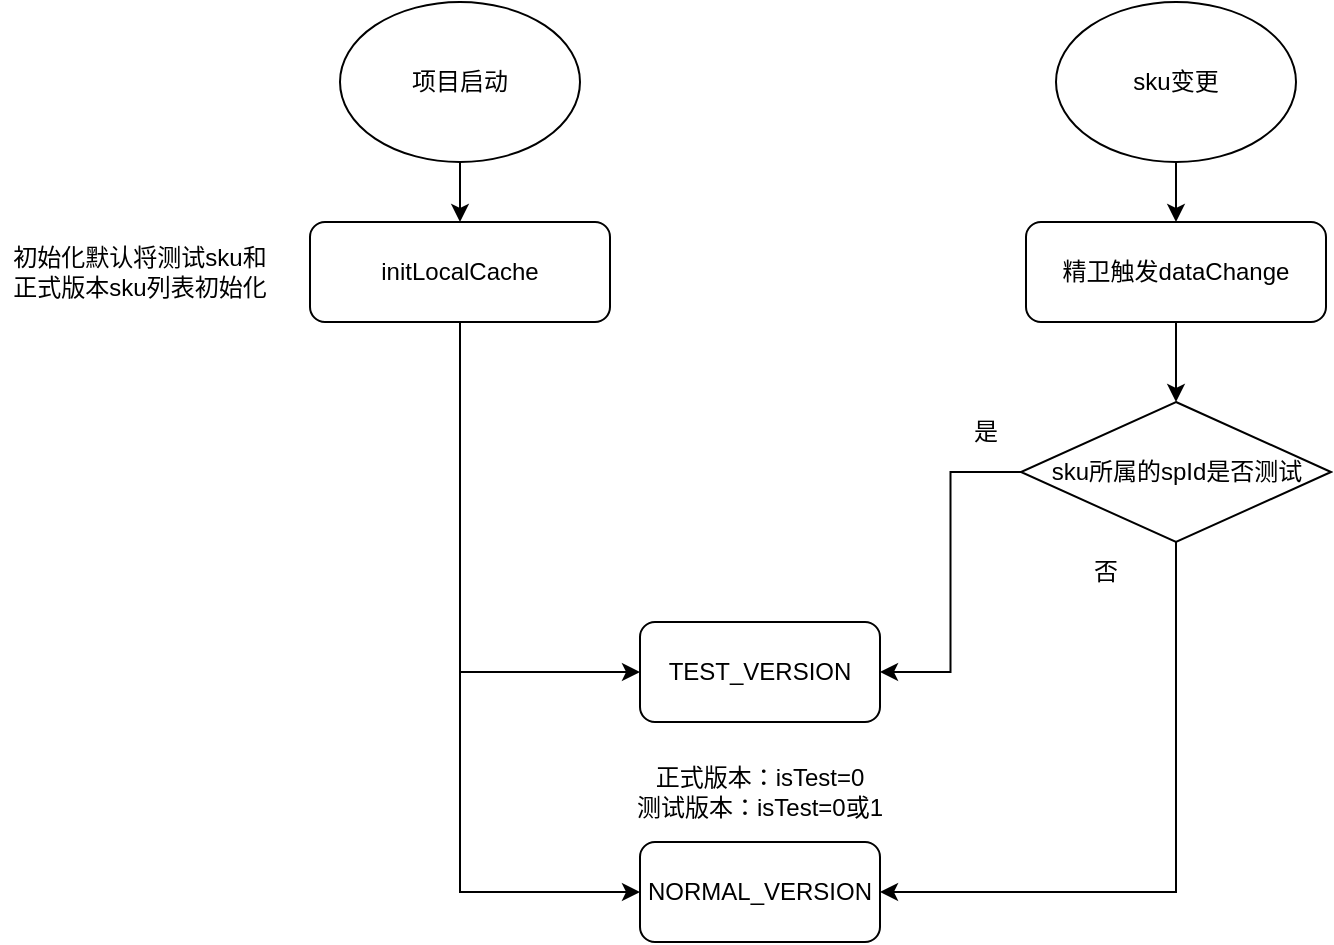 <mxfile version="26.0.5">
  <diagram name="第 1 页" id="MuTb_cm9kqDbKuGd1V46">
    <mxGraphModel dx="2067" dy="701" grid="1" gridSize="10" guides="1" tooltips="1" connect="1" arrows="1" fold="1" page="1" pageScale="1" pageWidth="827" pageHeight="1169" math="0" shadow="0">
      <root>
        <mxCell id="0" />
        <mxCell id="1" parent="0" />
        <mxCell id="LDq6p9TTaETav7FcXZGg-16" style="edgeStyle=orthogonalEdgeStyle;rounded=0;orthogonalLoop=1;jettySize=auto;html=1;exitX=0.5;exitY=1;exitDx=0;exitDy=0;entryX=0.5;entryY=0;entryDx=0;entryDy=0;" edge="1" parent="1" source="LDq6p9TTaETav7FcXZGg-1" target="LDq6p9TTaETav7FcXZGg-5">
          <mxGeometry relative="1" as="geometry" />
        </mxCell>
        <mxCell id="LDq6p9TTaETav7FcXZGg-1" value="项目启动" style="ellipse;whiteSpace=wrap;html=1;fillColor=none;" vertex="1" parent="1">
          <mxGeometry x="130" y="70" width="120" height="80" as="geometry" />
        </mxCell>
        <mxCell id="LDq6p9TTaETav7FcXZGg-14" style="edgeStyle=orthogonalEdgeStyle;rounded=0;orthogonalLoop=1;jettySize=auto;html=1;exitX=0.5;exitY=1;exitDx=0;exitDy=0;entryX=0.5;entryY=0;entryDx=0;entryDy=0;" edge="1" parent="1" source="LDq6p9TTaETav7FcXZGg-2" target="LDq6p9TTaETav7FcXZGg-6">
          <mxGeometry relative="1" as="geometry" />
        </mxCell>
        <mxCell id="LDq6p9TTaETav7FcXZGg-2" value="sku变更" style="ellipse;whiteSpace=wrap;html=1;fillColor=none;" vertex="1" parent="1">
          <mxGeometry x="488" y="70" width="120" height="80" as="geometry" />
        </mxCell>
        <mxCell id="LDq6p9TTaETav7FcXZGg-3" value="TEST_VERSION" style="rounded=1;whiteSpace=wrap;html=1;fillColor=none;" vertex="1" parent="1">
          <mxGeometry x="280" y="380" width="120" height="50" as="geometry" />
        </mxCell>
        <mxCell id="LDq6p9TTaETav7FcXZGg-4" value="NORMAL_VERSION" style="rounded=1;whiteSpace=wrap;html=1;fillColor=none;" vertex="1" parent="1">
          <mxGeometry x="280" y="490" width="120" height="50" as="geometry" />
        </mxCell>
        <mxCell id="LDq6p9TTaETav7FcXZGg-17" style="edgeStyle=orthogonalEdgeStyle;rounded=0;orthogonalLoop=1;jettySize=auto;html=1;exitX=0.5;exitY=1;exitDx=0;exitDy=0;entryX=0;entryY=0.5;entryDx=0;entryDy=0;" edge="1" parent="1" source="LDq6p9TTaETav7FcXZGg-5" target="LDq6p9TTaETav7FcXZGg-3">
          <mxGeometry relative="1" as="geometry" />
        </mxCell>
        <mxCell id="LDq6p9TTaETav7FcXZGg-18" style="edgeStyle=orthogonalEdgeStyle;rounded=0;orthogonalLoop=1;jettySize=auto;html=1;exitX=0.5;exitY=1;exitDx=0;exitDy=0;entryX=0;entryY=0.5;entryDx=0;entryDy=0;" edge="1" parent="1" source="LDq6p9TTaETav7FcXZGg-5" target="LDq6p9TTaETav7FcXZGg-4">
          <mxGeometry relative="1" as="geometry" />
        </mxCell>
        <mxCell id="LDq6p9TTaETav7FcXZGg-5" value="initLocalCache" style="rounded=1;whiteSpace=wrap;html=1;fillColor=none;" vertex="1" parent="1">
          <mxGeometry x="115" y="180" width="150" height="50" as="geometry" />
        </mxCell>
        <mxCell id="LDq6p9TTaETav7FcXZGg-15" style="edgeStyle=orthogonalEdgeStyle;rounded=0;orthogonalLoop=1;jettySize=auto;html=1;exitX=0.5;exitY=1;exitDx=0;exitDy=0;entryX=0.5;entryY=0;entryDx=0;entryDy=0;" edge="1" parent="1" source="LDq6p9TTaETav7FcXZGg-6" target="LDq6p9TTaETav7FcXZGg-7">
          <mxGeometry relative="1" as="geometry" />
        </mxCell>
        <mxCell id="LDq6p9TTaETav7FcXZGg-6" value="精卫触发dataChange" style="rounded=1;whiteSpace=wrap;html=1;fillColor=none;" vertex="1" parent="1">
          <mxGeometry x="473" y="180" width="150" height="50" as="geometry" />
        </mxCell>
        <mxCell id="LDq6p9TTaETav7FcXZGg-10" style="edgeStyle=orthogonalEdgeStyle;rounded=0;orthogonalLoop=1;jettySize=auto;html=1;exitX=0;exitY=0.5;exitDx=0;exitDy=0;entryX=1;entryY=0.5;entryDx=0;entryDy=0;" edge="1" parent="1" source="LDq6p9TTaETav7FcXZGg-7" target="LDq6p9TTaETav7FcXZGg-3">
          <mxGeometry relative="1" as="geometry" />
        </mxCell>
        <mxCell id="LDq6p9TTaETav7FcXZGg-11" style="edgeStyle=orthogonalEdgeStyle;rounded=0;orthogonalLoop=1;jettySize=auto;html=1;exitX=0.5;exitY=1;exitDx=0;exitDy=0;entryX=1;entryY=0.5;entryDx=0;entryDy=0;" edge="1" parent="1" source="LDq6p9TTaETav7FcXZGg-7" target="LDq6p9TTaETav7FcXZGg-4">
          <mxGeometry relative="1" as="geometry" />
        </mxCell>
        <mxCell id="LDq6p9TTaETav7FcXZGg-7" value="sku所属的spId是否测试" style="rhombus;whiteSpace=wrap;html=1;fillColor=none;" vertex="1" parent="1">
          <mxGeometry x="470.5" y="270" width="155" height="70" as="geometry" />
        </mxCell>
        <mxCell id="LDq6p9TTaETav7FcXZGg-12" value="是" style="text;html=1;align=center;verticalAlign=middle;whiteSpace=wrap;rounded=0;" vertex="1" parent="1">
          <mxGeometry x="423" y="270" width="60" height="30" as="geometry" />
        </mxCell>
        <mxCell id="LDq6p9TTaETav7FcXZGg-13" value="否" style="text;html=1;align=center;verticalAlign=middle;whiteSpace=wrap;rounded=0;" vertex="1" parent="1">
          <mxGeometry x="483" y="340" width="60" height="30" as="geometry" />
        </mxCell>
        <mxCell id="LDq6p9TTaETav7FcXZGg-19" value="初始化默认将测试sku和正式版本sku列表初始化" style="text;html=1;align=center;verticalAlign=middle;whiteSpace=wrap;rounded=0;" vertex="1" parent="1">
          <mxGeometry x="-40" y="190" width="140" height="30" as="geometry" />
        </mxCell>
        <mxCell id="LDq6p9TTaETav7FcXZGg-21" value="正式版本：isTest=0&lt;div&gt;测试版本：&lt;span style=&quot;background-color: transparent; color: light-dark(rgb(0, 0, 0), rgb(255, 255, 255));&quot;&gt;isTest=0或1&lt;/span&gt;&lt;/div&gt;" style="text;html=1;align=center;verticalAlign=middle;whiteSpace=wrap;rounded=0;" vertex="1" parent="1">
          <mxGeometry x="270" y="450" width="140" height="30" as="geometry" />
        </mxCell>
      </root>
    </mxGraphModel>
  </diagram>
</mxfile>
